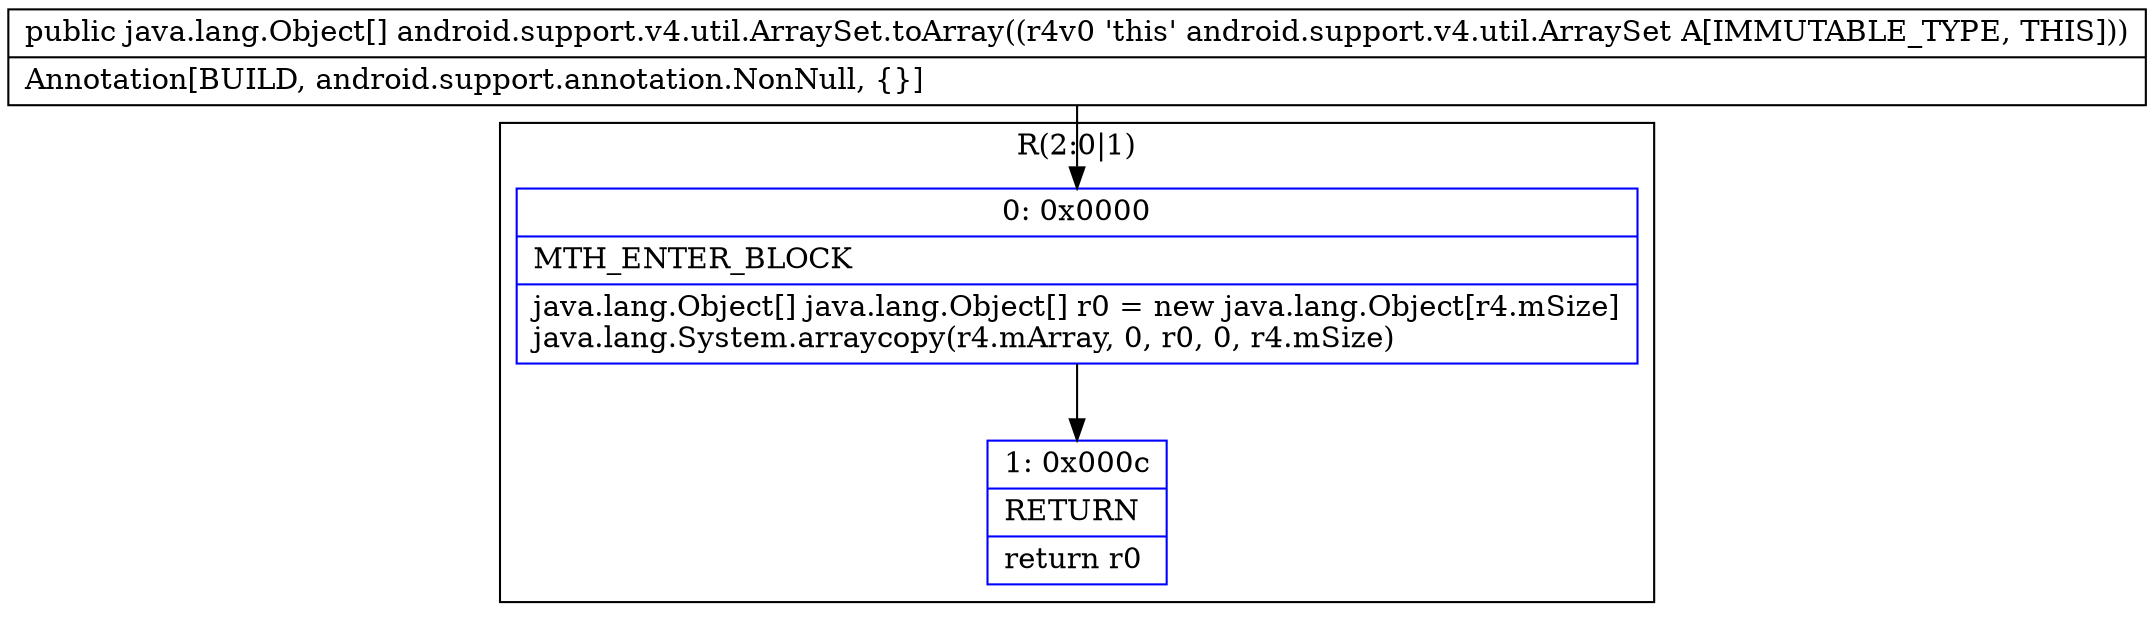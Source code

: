 digraph "CFG forandroid.support.v4.util.ArraySet.toArray()[Ljava\/lang\/Object;" {
subgraph cluster_Region_787056531 {
label = "R(2:0|1)";
node [shape=record,color=blue];
Node_0 [shape=record,label="{0\:\ 0x0000|MTH_ENTER_BLOCK\l|java.lang.Object[] java.lang.Object[] r0 = new java.lang.Object[r4.mSize]\ljava.lang.System.arraycopy(r4.mArray, 0, r0, 0, r4.mSize)\l}"];
Node_1 [shape=record,label="{1\:\ 0x000c|RETURN\l|return r0\l}"];
}
MethodNode[shape=record,label="{public java.lang.Object[] android.support.v4.util.ArraySet.toArray((r4v0 'this' android.support.v4.util.ArraySet A[IMMUTABLE_TYPE, THIS]))  | Annotation[BUILD, android.support.annotation.NonNull, \{\}]\l}"];
MethodNode -> Node_0;
Node_0 -> Node_1;
}

